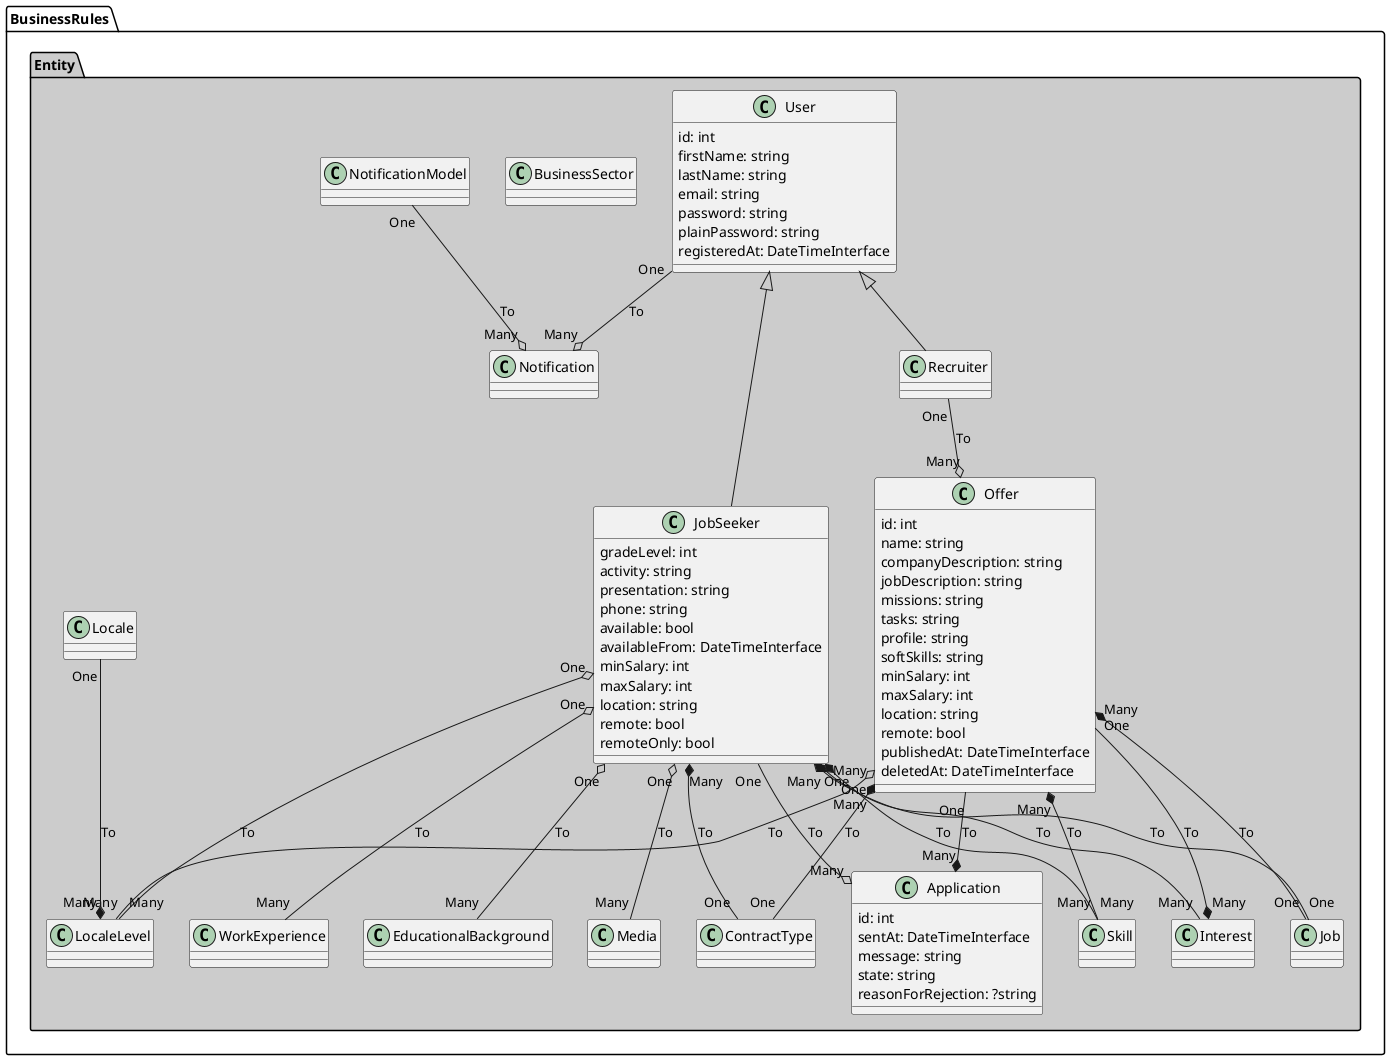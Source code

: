 @startuml

package "BusinessRules" #fff {
    package Entity #ccc {
        class User {
            {field} id: int
            {field} firstName: string
            {field} lastName: string
            {field} email: string
            {field} password: string
            {field} plainPassword: string
            {field} registeredAt: DateTimeInterface
        }

        class Recruiter

        class JobSeeker {
           {field} gradeLevel: int
           {field} activity: string
           {field} presentation: string
           {field} phone: string
           {field} available: bool
           {field} availableFrom: DateTimeInterface
           {field} minSalary: int
           {field} maxSalary: int
           {field} location: string
           {field} remote: bool
           {field} remoteOnly: bool
        }

        class Offer {
           {field} id: int
           {field} name: string
           {field} companyDescription: string
           {field} jobDescription: string
           {field} missions: string
           {field} tasks: string
           {field} profile: string
           {field} softSkills: string
           {field} minSalary: int
           {field} maxSalary: int
           {field} location: string
           {field} remote: bool
           {field} publishedAt: DateTimeInterface
           {field} deletedAt: DateTimeInterface
        }

        class Application {
            {field} id: int
            {field} sentAt: DateTimeInterface
            {field} message: string
            {field} state: string
            {field} reasonForRejection: ?string
        }

        class Interest

        class BusinessSector
        class Job
        class Skill
        class WorkExperience
        class EducationalBackground
        class Media
        class Locale
        class LocaleLevel
        class ContractType

        class Notification
        class NotificationModel

        User <|-- Recruiter
        User <|-- JobSeeker

        NotificationModel "One" --o "Many" Notification: To

        User "One" --o "Many" Notification: To

        Recruiter "One" --o "Many" Offer: To
        JobSeeker "One" --o "Many" Application: To

        Offer "One" --* "Many" Application: To
        Offer "Many" *-- "One" Job: To
        Offer "Many" *-- "Many" Skill: To
        Offer "Many" *-- "One" ContractType: To
        Offer "One" o-- "Many" LocaleLevel: To
        Offer "One" --* "Many" Interest: To

        JobSeeker "One" *-- "Many" Interest: To
        JobSeeker "Many" *-- "One" Job: To
        JobSeeker "Many" *-- "Many" Skill: To
        JobSeeker "Many" *-- "One" ContractType: To
        JobSeeker "One" o-- "Many" LocaleLevel: To
        JobSeeker "One" o-- "Many" WorkExperience: To
        JobSeeker "One" o-- "Many" EducationalBackground: To
        JobSeeker "One" o-- "Many" Media: To

        Locale "One" --* "Many" LocaleLevel: To
    }
}

@enduml
